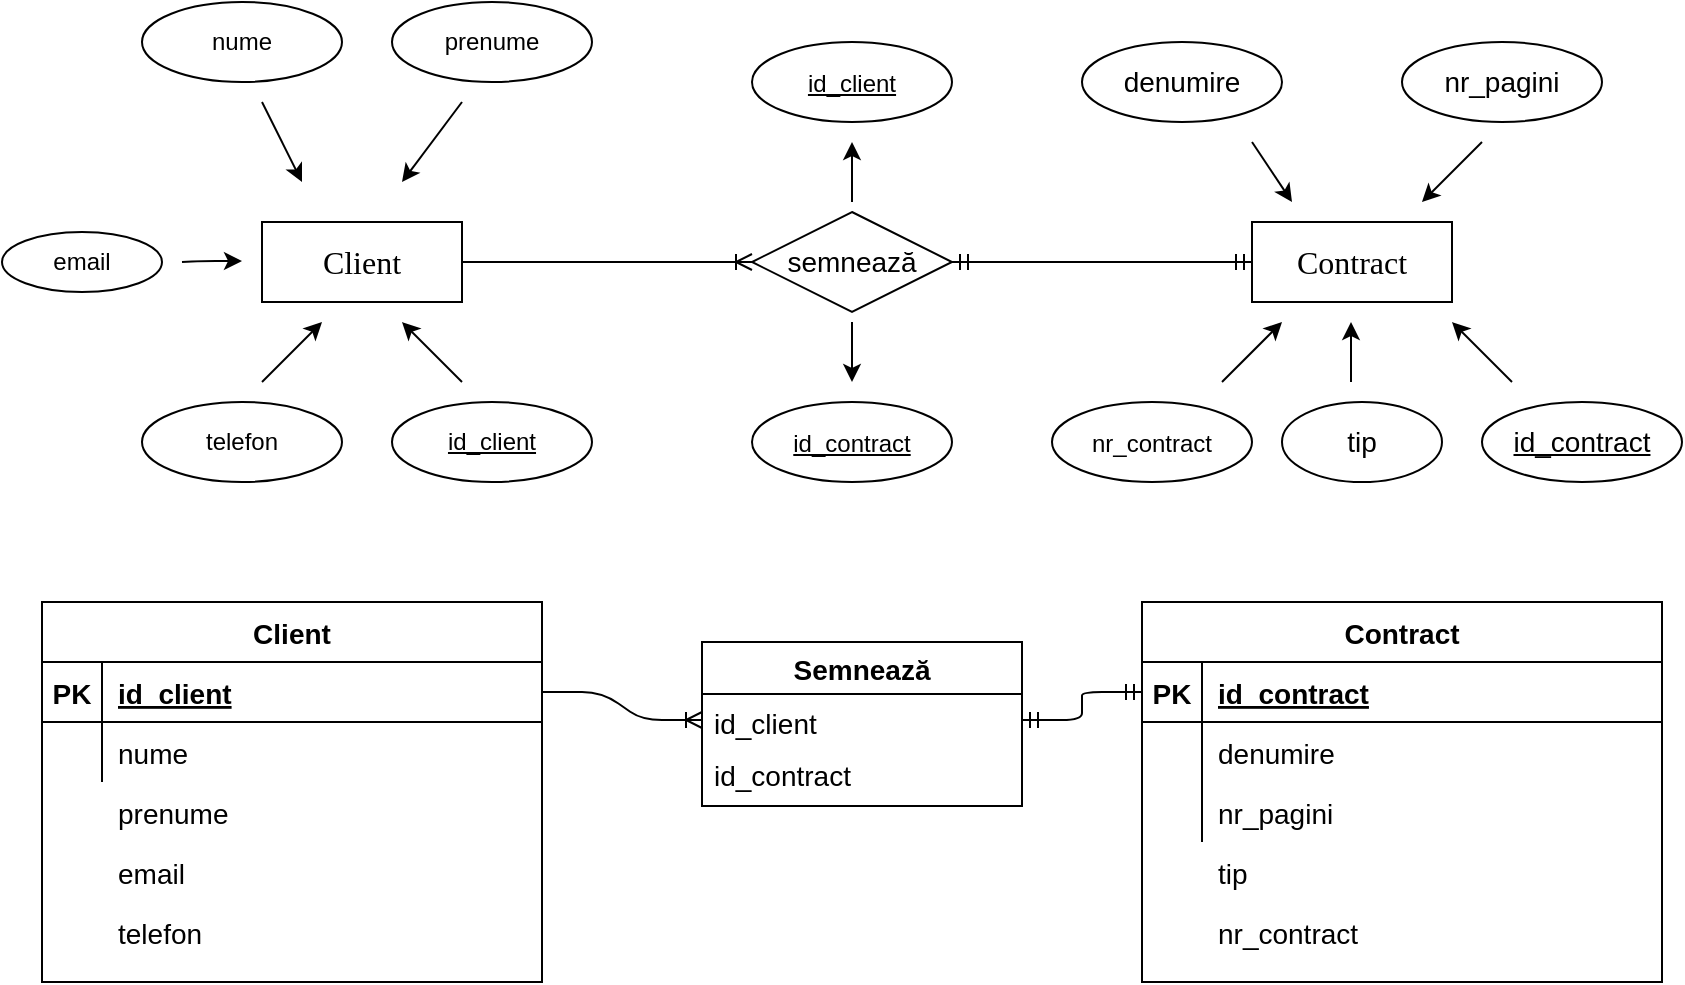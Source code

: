 <mxfile version="13.9.9" type="device"><diagram id="R2lEEEUBdFMjLlhIrx00" name="Page-1"><mxGraphModel dx="1038" dy="607" grid="1" gridSize="10" guides="1" tooltips="1" connect="1" arrows="1" fold="1" page="1" pageScale="1" pageWidth="850" pageHeight="1100" math="0" shadow="0" extFonts="Permanent Marker^https://fonts.googleapis.com/css?family=Permanent+Marker"><root><mxCell id="0"/><mxCell id="1" parent="0"/><mxCell id="C-vyLk0tnHw3VtMMgP7b-13" value="Contract" style="shape=table;startSize=30;container=1;collapsible=1;childLayout=tableLayout;fixedRows=1;rowLines=0;fontStyle=1;align=center;resizeLast=1;fontSize=14;" parent="1" vertex="1"><mxGeometry x="570" y="350" width="260" height="190" as="geometry"/></mxCell><mxCell id="C-vyLk0tnHw3VtMMgP7b-14" value="" style="shape=partialRectangle;collapsible=0;dropTarget=0;pointerEvents=0;fillColor=none;points=[[0,0.5],[1,0.5]];portConstraint=eastwest;top=0;left=0;right=0;bottom=1;" parent="C-vyLk0tnHw3VtMMgP7b-13" vertex="1"><mxGeometry y="30" width="260" height="30" as="geometry"/></mxCell><mxCell id="C-vyLk0tnHw3VtMMgP7b-15" value="PK" style="shape=partialRectangle;overflow=hidden;connectable=0;fillColor=none;top=0;left=0;bottom=0;right=0;fontStyle=1;fontSize=14;" parent="C-vyLk0tnHw3VtMMgP7b-14" vertex="1"><mxGeometry width="30" height="30" as="geometry"/></mxCell><mxCell id="C-vyLk0tnHw3VtMMgP7b-16" value="id_contract" style="shape=partialRectangle;overflow=hidden;connectable=0;fillColor=none;top=0;left=0;bottom=0;right=0;align=left;spacingLeft=6;fontStyle=5;fontSize=14;" parent="C-vyLk0tnHw3VtMMgP7b-14" vertex="1"><mxGeometry x="30" width="230" height="30" as="geometry"/></mxCell><mxCell id="C-vyLk0tnHw3VtMMgP7b-17" value="" style="shape=partialRectangle;collapsible=0;dropTarget=0;pointerEvents=0;fillColor=none;points=[[0,0.5],[1,0.5]];portConstraint=eastwest;top=0;left=0;right=0;bottom=0;" parent="C-vyLk0tnHw3VtMMgP7b-13" vertex="1"><mxGeometry y="60" width="260" height="30" as="geometry"/></mxCell><mxCell id="C-vyLk0tnHw3VtMMgP7b-18" value="" style="shape=partialRectangle;overflow=hidden;connectable=0;fillColor=none;top=0;left=0;bottom=0;right=0;" parent="C-vyLk0tnHw3VtMMgP7b-17" vertex="1"><mxGeometry width="30" height="30" as="geometry"/></mxCell><mxCell id="C-vyLk0tnHw3VtMMgP7b-19" value="denumire" style="shape=partialRectangle;overflow=hidden;connectable=0;fillColor=none;top=0;left=0;bottom=0;right=0;align=left;spacingLeft=6;fontSize=14;" parent="C-vyLk0tnHw3VtMMgP7b-17" vertex="1"><mxGeometry x="30" width="230" height="30" as="geometry"/></mxCell><mxCell id="C-vyLk0tnHw3VtMMgP7b-20" value="" style="shape=partialRectangle;collapsible=0;dropTarget=0;pointerEvents=0;fillColor=none;points=[[0,0.5],[1,0.5]];portConstraint=eastwest;top=0;left=0;right=0;bottom=0;" parent="C-vyLk0tnHw3VtMMgP7b-13" vertex="1"><mxGeometry y="90" width="260" height="30" as="geometry"/></mxCell><mxCell id="C-vyLk0tnHw3VtMMgP7b-21" value="" style="shape=partialRectangle;overflow=hidden;connectable=0;fillColor=none;top=0;left=0;bottom=0;right=0;" parent="C-vyLk0tnHw3VtMMgP7b-20" vertex="1"><mxGeometry width="30" height="30" as="geometry"/></mxCell><mxCell id="C-vyLk0tnHw3VtMMgP7b-22" value="" style="shape=partialRectangle;overflow=hidden;connectable=0;fillColor=none;top=0;left=0;bottom=0;right=0;align=left;spacingLeft=6;" parent="C-vyLk0tnHw3VtMMgP7b-20" vertex="1"><mxGeometry x="30" width="230" height="30" as="geometry"/></mxCell><mxCell id="C-vyLk0tnHw3VtMMgP7b-23" value="Client" style="shape=table;startSize=30;container=1;collapsible=1;childLayout=tableLayout;fixedRows=1;rowLines=0;fontStyle=1;align=center;resizeLast=1;fontSize=14;" parent="1" vertex="1"><mxGeometry x="20" y="350" width="250" height="190" as="geometry"/></mxCell><mxCell id="C-vyLk0tnHw3VtMMgP7b-24" value="" style="shape=partialRectangle;collapsible=0;dropTarget=0;pointerEvents=0;fillColor=none;points=[[0,0.5],[1,0.5]];portConstraint=eastwest;top=0;left=0;right=0;bottom=1;" parent="C-vyLk0tnHw3VtMMgP7b-23" vertex="1"><mxGeometry y="30" width="250" height="30" as="geometry"/></mxCell><mxCell id="C-vyLk0tnHw3VtMMgP7b-25" value="PK" style="shape=partialRectangle;overflow=hidden;connectable=0;fillColor=none;top=0;left=0;bottom=0;right=0;fontStyle=1;fontSize=14;" parent="C-vyLk0tnHw3VtMMgP7b-24" vertex="1"><mxGeometry width="30" height="30" as="geometry"/></mxCell><mxCell id="C-vyLk0tnHw3VtMMgP7b-26" value="id_client" style="shape=partialRectangle;overflow=hidden;connectable=0;fillColor=none;top=0;left=0;bottom=0;right=0;align=left;spacingLeft=6;fontStyle=5;fontSize=14;" parent="C-vyLk0tnHw3VtMMgP7b-24" vertex="1"><mxGeometry x="30" width="220" height="30" as="geometry"/></mxCell><mxCell id="C-vyLk0tnHw3VtMMgP7b-27" value="" style="shape=partialRectangle;collapsible=0;dropTarget=0;pointerEvents=0;fillColor=none;points=[[0,0.5],[1,0.5]];portConstraint=eastwest;top=0;left=0;right=0;bottom=0;" parent="C-vyLk0tnHw3VtMMgP7b-23" vertex="1"><mxGeometry y="60" width="250" height="30" as="geometry"/></mxCell><mxCell id="C-vyLk0tnHw3VtMMgP7b-28" value="" style="shape=partialRectangle;overflow=hidden;connectable=0;fillColor=none;top=0;left=0;bottom=0;right=0;" parent="C-vyLk0tnHw3VtMMgP7b-27" vertex="1"><mxGeometry width="30" height="30" as="geometry"/></mxCell><mxCell id="C-vyLk0tnHw3VtMMgP7b-29" value="nume" style="shape=partialRectangle;overflow=hidden;connectable=0;fillColor=none;top=0;left=0;bottom=0;right=0;align=left;spacingLeft=6;fontSize=14;spacing=2;" parent="C-vyLk0tnHw3VtMMgP7b-27" vertex="1"><mxGeometry x="30" width="220" height="30" as="geometry"/></mxCell><mxCell id="9TtYHMcn_ydw6XIAWD6x-1" value="&lt;font face=&quot;Times New Roman&quot;&gt;&lt;span style=&quot;font-size: 16px&quot;&gt;Client&lt;/span&gt;&lt;/font&gt;" style="rounded=0;whiteSpace=wrap;html=1;" parent="1" vertex="1"><mxGeometry x="130" y="160" width="100" height="40" as="geometry"/></mxCell><mxCell id="9TtYHMcn_ydw6XIAWD6x-2" value="" style="endArrow=classic;html=1;" parent="1" edge="1"><mxGeometry width="50" height="50" relative="1" as="geometry"><mxPoint x="130" y="240" as="sourcePoint"/><mxPoint x="160" y="210" as="targetPoint"/></mxGeometry></mxCell><mxCell id="9TtYHMcn_ydw6XIAWD6x-3" value="" style="endArrow=classic;html=1;" parent="1" edge="1"><mxGeometry width="50" height="50" relative="1" as="geometry"><mxPoint x="230" y="240" as="sourcePoint"/><mxPoint x="200" y="210" as="targetPoint"/></mxGeometry></mxCell><mxCell id="9TtYHMcn_ydw6XIAWD6x-5" value="" style="endArrow=classic;html=1;" parent="1" edge="1"><mxGeometry width="50" height="50" relative="1" as="geometry"><mxPoint x="130" y="100" as="sourcePoint"/><mxPoint x="150" y="140" as="targetPoint"/></mxGeometry></mxCell><mxCell id="9TtYHMcn_ydw6XIAWD6x-6" value="" style="endArrow=classic;html=1;" parent="1" edge="1"><mxGeometry width="50" height="50" relative="1" as="geometry"><mxPoint x="230" y="100" as="sourcePoint"/><mxPoint x="200" y="140" as="targetPoint"/></mxGeometry></mxCell><mxCell id="9TtYHMcn_ydw6XIAWD6x-10" value="nume" style="ellipse;whiteSpace=wrap;html=1;align=center;" parent="1" vertex="1"><mxGeometry x="70" y="50" width="100" height="40" as="geometry"/></mxCell><mxCell id="9TtYHMcn_ydw6XIAWD6x-11" value="prenume" style="ellipse;whiteSpace=wrap;html=1;align=center;" parent="1" vertex="1"><mxGeometry x="195" y="50" width="100" height="40" as="geometry"/></mxCell><mxCell id="9TtYHMcn_ydw6XIAWD6x-13" value="&lt;u&gt;id_client&lt;/u&gt;" style="ellipse;whiteSpace=wrap;html=1;align=center;" parent="1" vertex="1"><mxGeometry x="195" y="250" width="100" height="40" as="geometry"/></mxCell><mxCell id="9TtYHMcn_ydw6XIAWD6x-16" value="telefon" style="ellipse;whiteSpace=wrap;html=1;align=center;" parent="1" vertex="1"><mxGeometry x="70" y="250" width="100" height="40" as="geometry"/></mxCell><mxCell id="9TtYHMcn_ydw6XIAWD6x-19" value="semnează" style="shape=rhombus;perimeter=rhombusPerimeter;whiteSpace=wrap;html=1;align=center;fontSize=14;" parent="1" vertex="1"><mxGeometry x="375" y="155" width="100" height="50" as="geometry"/></mxCell><mxCell id="9TtYHMcn_ydw6XIAWD6x-24" value="prenume" style="shape=partialRectangle;overflow=hidden;connectable=0;fillColor=none;top=0;left=0;bottom=0;right=0;align=left;spacingLeft=6;fontSize=14;spacing=2;" parent="1" vertex="1"><mxGeometry x="50" y="440" width="220" height="30" as="geometry"/></mxCell><mxCell id="9TtYHMcn_ydw6XIAWD6x-25" value="email" style="shape=partialRectangle;overflow=hidden;connectable=0;fillColor=none;top=0;left=0;bottom=0;right=0;align=left;spacingLeft=6;fontSize=14;spacing=2;" parent="1" vertex="1"><mxGeometry x="50" y="470" width="220" height="30" as="geometry"/></mxCell><mxCell id="9TtYHMcn_ydw6XIAWD6x-29" value="nr_pagini" style="shape=partialRectangle;overflow=hidden;connectable=0;fillColor=none;top=0;left=0;bottom=0;right=0;align=left;spacingLeft=6;fontSize=14;" parent="1" vertex="1"><mxGeometry x="600" y="440" width="230" height="30" as="geometry"/></mxCell><mxCell id="9TtYHMcn_ydw6XIAWD6x-30" value="tip" style="shape=partialRectangle;overflow=hidden;connectable=0;fillColor=none;top=0;left=0;bottom=0;right=0;align=left;spacingLeft=6;fontSize=14;" parent="1" vertex="1"><mxGeometry x="600" y="470" width="230" height="30" as="geometry"/></mxCell><mxCell id="9TtYHMcn_ydw6XIAWD6x-31" value="nr_contract" style="shape=partialRectangle;overflow=hidden;connectable=0;fillColor=none;top=0;left=0;bottom=0;right=0;align=left;spacingLeft=6;fontSize=14;" parent="1" vertex="1"><mxGeometry x="600" y="500" width="230" height="30" as="geometry"/></mxCell><mxCell id="9TtYHMcn_ydw6XIAWD6x-32" value="" style="endArrow=classic;html=1;fontSize=14;fontColor=#000000;" parent="1" edge="1"><mxGeometry width="50" height="50" relative="1" as="geometry"><mxPoint x="425" y="150" as="sourcePoint"/><mxPoint x="425" y="120" as="targetPoint"/></mxGeometry></mxCell><mxCell id="9TtYHMcn_ydw6XIAWD6x-33" value="" style="endArrow=classic;html=1;fontSize=14;fontColor=#000000;" parent="1" edge="1"><mxGeometry width="50" height="50" relative="1" as="geometry"><mxPoint x="425" y="210" as="sourcePoint"/><mxPoint x="425" y="240" as="targetPoint"/></mxGeometry></mxCell><mxCell id="9TtYHMcn_ydw6XIAWD6x-34" value="&lt;u style=&quot;font-size: 12px&quot;&gt;id_client&lt;/u&gt;" style="ellipse;whiteSpace=wrap;html=1;align=center;fontStyle=4;fontSize=14;fontColor=#000000;" parent="1" vertex="1"><mxGeometry x="375" y="70" width="100" height="40" as="geometry"/></mxCell><mxCell id="9TtYHMcn_ydw6XIAWD6x-36" value="&lt;font style=&quot;font-size: 12px&quot;&gt;id_contract&lt;/font&gt;" style="ellipse;whiteSpace=wrap;html=1;align=center;fontStyle=4;fontSize=14;fontColor=#000000;" parent="1" vertex="1"><mxGeometry x="375" y="250" width="100" height="40" as="geometry"/></mxCell><mxCell id="9TtYHMcn_ydw6XIAWD6x-40" value="&lt;font face=&quot;Times New Roman&quot;&gt;&lt;span style=&quot;font-size: 16px&quot;&gt;Contract&lt;/span&gt;&lt;/font&gt;" style="rounded=0;whiteSpace=wrap;html=1;" parent="1" vertex="1"><mxGeometry x="625" y="160" width="100" height="40" as="geometry"/></mxCell><mxCell id="9TtYHMcn_ydw6XIAWD6x-42" value="" style="edgeStyle=entityRelationEdgeStyle;fontSize=12;html=1;endArrow=ERoneToMany;exitX=1;exitY=0.5;exitDx=0;exitDy=0;entryX=0;entryY=0.5;entryDx=0;entryDy=0;" parent="1" source="9TtYHMcn_ydw6XIAWD6x-1" target="9TtYHMcn_ydw6XIAWD6x-19" edge="1"><mxGeometry width="100" height="100" relative="1" as="geometry"><mxPoint x="280" y="210" as="sourcePoint"/><mxPoint x="330" y="240" as="targetPoint"/></mxGeometry></mxCell><mxCell id="9TtYHMcn_ydw6XIAWD6x-51" value="denumire" style="ellipse;whiteSpace=wrap;html=1;align=center;fontSize=14;fontColor=#000000;" parent="1" vertex="1"><mxGeometry x="540" y="70" width="100" height="40" as="geometry"/></mxCell><mxCell id="9TtYHMcn_ydw6XIAWD6x-52" value="" style="endArrow=classic;html=1;" parent="1" edge="1"><mxGeometry width="50" height="50" relative="1" as="geometry"><mxPoint x="740" y="120" as="sourcePoint"/><mxPoint x="710" y="150" as="targetPoint"/></mxGeometry></mxCell><mxCell id="9TtYHMcn_ydw6XIAWD6x-53" value="nr_pagini" style="ellipse;whiteSpace=wrap;html=1;align=center;fontSize=14;fontColor=#000000;" parent="1" vertex="1"><mxGeometry x="700" y="70" width="100" height="40" as="geometry"/></mxCell><mxCell id="9TtYHMcn_ydw6XIAWD6x-55" value="" style="endArrow=classic;html=1;" parent="1" edge="1"><mxGeometry width="50" height="50" relative="1" as="geometry"><mxPoint x="610" y="240" as="sourcePoint"/><mxPoint x="640" y="210" as="targetPoint"/></mxGeometry></mxCell><mxCell id="9TtYHMcn_ydw6XIAWD6x-56" value="&lt;font style=&quot;font-size: 12px&quot;&gt;nr_contract&lt;/font&gt;" style="ellipse;whiteSpace=wrap;html=1;align=center;fontSize=14;fontColor=#000000;" parent="1" vertex="1"><mxGeometry x="525" y="250" width="100" height="40" as="geometry"/></mxCell><mxCell id="9TtYHMcn_ydw6XIAWD6x-57" value="" style="endArrow=classic;html=1;" parent="1" edge="1"><mxGeometry width="50" height="50" relative="1" as="geometry"><mxPoint x="674.5" y="240" as="sourcePoint"/><mxPoint x="674.5" y="210" as="targetPoint"/></mxGeometry></mxCell><mxCell id="9TtYHMcn_ydw6XIAWD6x-58" value="tip" style="ellipse;whiteSpace=wrap;html=1;align=center;fontSize=14;fontColor=#000000;" parent="1" vertex="1"><mxGeometry x="640" y="250" width="80" height="40" as="geometry"/></mxCell><mxCell id="9TtYHMcn_ydw6XIAWD6x-59" value="" style="endArrow=classic;html=1;" parent="1" edge="1"><mxGeometry width="50" height="50" relative="1" as="geometry"><mxPoint x="755" y="240" as="sourcePoint"/><mxPoint x="725" y="210" as="targetPoint"/></mxGeometry></mxCell><mxCell id="9TtYHMcn_ydw6XIAWD6x-60" value="&lt;u&gt;id_contract&lt;/u&gt;" style="ellipse;whiteSpace=wrap;html=1;align=center;fontSize=14;fontColor=#000000;" parent="1" vertex="1"><mxGeometry x="740" y="250" width="100" height="40" as="geometry"/></mxCell><mxCell id="9TtYHMcn_ydw6XIAWD6x-61" value="" style="edgeStyle=entityRelationEdgeStyle;fontSize=12;html=1;endArrow=ERoneToMany;exitX=1;exitY=0.5;exitDx=0;exitDy=0;entryX=0;entryY=0.5;entryDx=0;entryDy=0;" parent="1" source="C-vyLk0tnHw3VtMMgP7b-24" target="9-hI6rel3cCHMti8DAjD-2" edge="1"><mxGeometry width="100" height="100" relative="1" as="geometry"><mxPoint x="310" y="570" as="sourcePoint"/><mxPoint x="350" y="430" as="targetPoint"/></mxGeometry></mxCell><mxCell id="9TtYHMcn_ydw6XIAWD6x-63" value="" style="endArrow=classic;html=1;" parent="1" edge="1"><mxGeometry width="50" height="50" relative="1" as="geometry"><mxPoint x="625" y="120" as="sourcePoint"/><mxPoint x="645" y="150" as="targetPoint"/></mxGeometry></mxCell><mxCell id="9-hI6rel3cCHMti8DAjD-1" value="Semnează" style="swimlane;fontStyle=1;childLayout=stackLayout;horizontal=1;startSize=26;horizontalStack=0;resizeParent=1;resizeParentMax=0;resizeLast=0;collapsible=1;marginBottom=0;align=center;fontSize=14;" parent="1" vertex="1"><mxGeometry x="350" y="370" width="160" height="82" as="geometry"/></mxCell><mxCell id="9-hI6rel3cCHMti8DAjD-2" value="id_client" style="text;strokeColor=none;fillColor=none;spacingLeft=4;spacingRight=4;overflow=hidden;rotatable=0;points=[[0,0.5],[1,0.5]];portConstraint=eastwest;fontSize=14;" parent="9-hI6rel3cCHMti8DAjD-1" vertex="1"><mxGeometry y="26" width="160" height="26" as="geometry"/></mxCell><mxCell id="9-hI6rel3cCHMti8DAjD-3" value="id_contract" style="text;strokeColor=none;fillColor=none;spacingLeft=4;spacingRight=4;overflow=hidden;rotatable=0;points=[[0,0.5],[1,0.5]];portConstraint=eastwest;fontSize=14;" parent="9-hI6rel3cCHMti8DAjD-1" vertex="1"><mxGeometry y="52" width="160" height="30" as="geometry"/></mxCell><mxCell id="9-hI6rel3cCHMti8DAjD-6" value="" style="edgeStyle=entityRelationEdgeStyle;fontSize=12;html=1;endArrow=ERmandOne;startArrow=ERmandOne;exitX=1;exitY=0.5;exitDx=0;exitDy=0;entryX=0;entryY=0.5;entryDx=0;entryDy=0;" parent="1" source="9TtYHMcn_ydw6XIAWD6x-19" target="9TtYHMcn_ydw6XIAWD6x-40" edge="1"><mxGeometry width="100" height="100" relative="1" as="geometry"><mxPoint x="480" y="250" as="sourcePoint"/><mxPoint x="580" y="150" as="targetPoint"/></mxGeometry></mxCell><mxCell id="9-hI6rel3cCHMti8DAjD-7" value="" style="edgeStyle=entityRelationEdgeStyle;fontSize=12;html=1;endArrow=ERmandOne;startArrow=ERmandOne;exitX=1;exitY=0.5;exitDx=0;exitDy=0;entryX=0;entryY=0.5;entryDx=0;entryDy=0;" parent="1" source="9-hI6rel3cCHMti8DAjD-2" target="C-vyLk0tnHw3VtMMgP7b-14" edge="1"><mxGeometry width="100" height="100" relative="1" as="geometry"><mxPoint x="490" y="480" as="sourcePoint"/><mxPoint x="590" y="380" as="targetPoint"/></mxGeometry></mxCell><mxCell id="BQdJ1oGlDgvs_HxGveVi-1" value="email" style="ellipse;whiteSpace=wrap;html=1;align=center;" vertex="1" parent="1"><mxGeometry y="165" width="80" height="30" as="geometry"/></mxCell><mxCell id="BQdJ1oGlDgvs_HxGveVi-2" value="" style="endArrow=classic;html=1;" edge="1" parent="1"><mxGeometry width="50" height="50" relative="1" as="geometry"><mxPoint x="90" y="180" as="sourcePoint"/><mxPoint x="120" y="179.5" as="targetPoint"/><Array as="points"><mxPoint x="100" y="179.5"/></Array></mxGeometry></mxCell><mxCell id="BQdJ1oGlDgvs_HxGveVi-4" value="telefon" style="shape=partialRectangle;overflow=hidden;connectable=0;fillColor=none;top=0;left=0;bottom=0;right=0;align=left;spacingLeft=6;fontSize=14;spacing=2;" vertex="1" parent="1"><mxGeometry x="50" y="500" width="220" height="30" as="geometry"/></mxCell></root></mxGraphModel></diagram></mxfile>